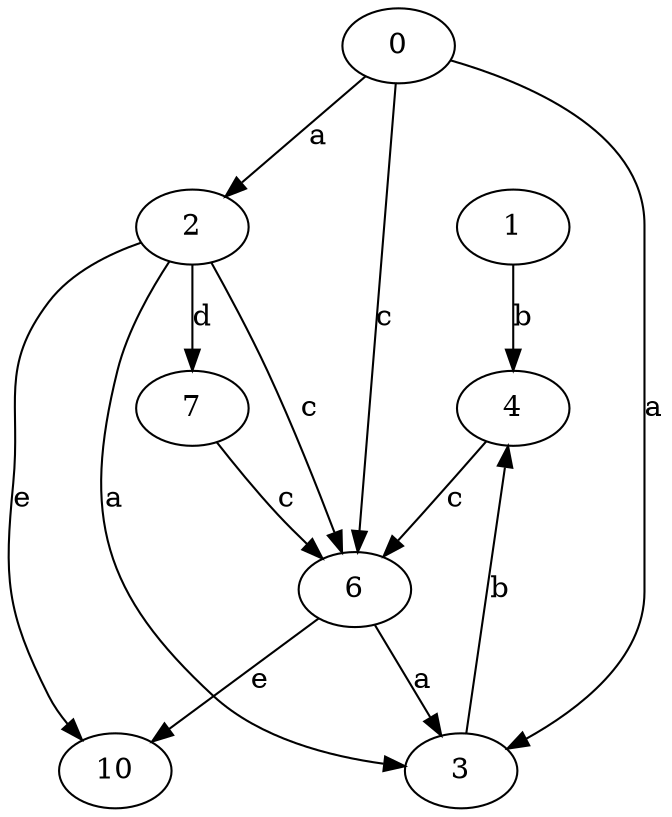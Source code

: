 strict digraph  {
1;
2;
3;
4;
6;
7;
10;
0;
1 -> 4  [label=b];
2 -> 3  [label=a];
2 -> 6  [label=c];
2 -> 7  [label=d];
2 -> 10  [label=e];
3 -> 4  [label=b];
4 -> 6  [label=c];
6 -> 3  [label=a];
6 -> 10  [label=e];
7 -> 6  [label=c];
0 -> 2  [label=a];
0 -> 3  [label=a];
0 -> 6  [label=c];
}
